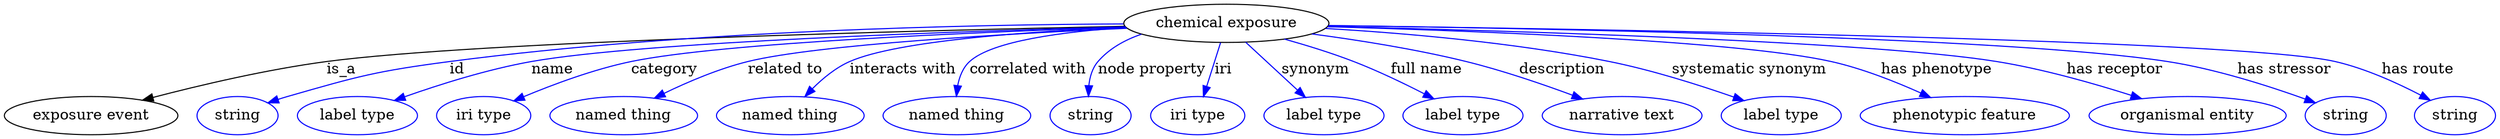 digraph {
	graph [bb="0,0,1917.2,123"];
	node [label="\N"];
	"chemical exposure"	 [height=0.5,
		label="chemical exposure",
		pos="938.69,105",
		width=2.1484];
	"exposure event"	 [height=0.5,
		pos="63.694,18",
		width=1.7693];
	"chemical exposure" -> "exposure event"	 [label=is_a,
		lp="257.69,61.5",
		pos="e,104.18,32.056 861.65,103.13 706.87,99.01 363.05,88.002 246.69,69 201.02,61.541 150.44,46.939 114.05,35.263"];
	id	 [color=blue,
		height=0.5,
		label=string,
		pos="175.69,18",
		width=0.84854];
	"chemical exposure" -> id	 [color=blue,
		label=id,
		lp="354.19,61.5",
		pos="e,199.52,29.564 862.37,102.08 725.95,96.562 445.5,83.837 348.69,69 288.49,59.774 273.25,55.91 215.69,36 213.45,35.223 211.15,34.368 \
208.86,33.465",
		style=solid];
	name	 [color=blue,
		height=0.5,
		label="label type",
		pos="269.69,18",
		width=1.2638];
	"chemical exposure" -> name	 [color=blue,
		label=name,
		lp="432.19,61.5",
		pos="e,300.56,31.407 862.02,102.21 738.16,97.277 499.58,85.923 416.69,69 379.6,61.426 339.06,46.859 309.97,35.226",
		style=solid];
	category	 [color=blue,
		height=0.5,
		label="iri type",
		pos="369.69,18",
		width=1.011];
	"chemical exposure" -> category	 [color=blue,
		label=category,
		lp="521.19,61.5",
		pos="e,395.43,30.906 862.52,101.52 755.15,96.137 564.91,84.76 497.69,69 465.07,61.35 429.81,46.798 404.58,35.19",
		style=solid];
	"related to"	 [color=blue,
		height=0.5,
		label="named thing",
		pos="479.69,18",
		width=1.5346];
	"chemical exposure" -> "related to"	 [color=blue,
		label="related to",
		lp="614.69,61.5",
		pos="e,506.93,33.891 864.06,100.26 777.06,94.216 638.81,82.873 588.69,69 563.38,61.991 536.63,49.563 515.97,38.731",
		style=solid];
	"interacts with"	 [color=blue,
		height=0.5,
		label="named thing",
		pos="607.69,18",
		width=1.5346];
	"chemical exposure" -> "interacts with"	 [color=blue,
		label="interacts with",
		lp="705.69,61.5",
		pos="e,623.51,35.628 864.68,99.773 797.12,94.167 702.78,83.996 668.69,69 654.66,62.827 641.33,52.413 630.72,42.599",
		style=solid];
	"correlated with"	 [color=blue,
		height=0.5,
		label="named thing",
		pos="735.69,18",
		width=1.5346];
	"chemical exposure" -> "correlated with"	 [color=blue,
		label="correlated with",
		lp="798.69,61.5",
		pos="e,739.08,36.173 867.84,97.715 824.66,92.002 774.64,82.698 757.69,69 750.47,63.161 745.57,54.496 742.27,45.959",
		style=solid];
	"node property"	 [color=blue,
		height=0.5,
		label=string,
		pos="839.69,18",
		width=0.84854];
	"chemical exposure" -> "node property"	 [color=blue,
		label="node property",
		lp="889.69,61.5",
		pos="e,839.99,36.356 884.79,91.866 872.43,86.574 860.38,79.211 851.69,69 846.31,62.667 843.24,54.354 841.52,46.283",
		style=solid];
	iri	 [color=blue,
		height=0.5,
		label="iri type",
		pos="924.69,18",
		width=1.011];
	"chemical exposure" -> iri	 [color=blue,
		label=iri,
		lp="939.19,61.5",
		pos="e,927.59,36.003 935.79,86.974 933.9,75.192 931.38,59.561 929.23,46.158",
		style=solid];
	synonym	 [color=blue,
		height=0.5,
		label="label type",
		pos="1024.7,18",
		width=1.2638];
	"chemical exposure" -> synonym	 [color=blue,
		label=synonym,
		lp="1013.2,61.5",
		pos="e,1007.9,34.987 956.1,87.394 968.97,74.372 986.66,56.481 1000.8,42.127",
		style=solid];
	"full name"	 [color=blue,
		height=0.5,
		label="label type",
		pos="1133.7,18",
		width=1.2638];
	"chemical exposure" -> "full name"	 [color=blue,
		label="full name",
		lp="1098.2,61.5",
		pos="e,1109.2,33.296 985.72,90.692 1003.8,84.679 1024.5,77.179 1042.7,69 1062.3,60.174 1083.4,48.537 1100.3,38.608",
		style=solid];
	description	 [color=blue,
		height=0.5,
		label="narrative text",
		pos="1254.7,18",
		width=1.6068];
	"chemical exposure" -> description	 [color=blue,
		label=description,
		lp="1202.2,61.5",
		pos="e,1222.7,33.006 1005.4,95.666 1042.2,89.697 1088.4,80.837 1128.7,69 1157.7,60.48 1189.2,47.729 1213.4,37.108",
		style=solid];
	"systematic synonym"	 [color=blue,
		height=0.5,
		label="label type",
		pos="1375.7,18",
		width=1.2638];
	"chemical exposure" -> "systematic synonym"	 [color=blue,
		label="systematic synonym",
		lp="1339.7,61.5",
		pos="e,1345.1,31.545 1013.9,100.74 1074.7,96.15 1162.1,86.937 1236.7,69 1271,60.749 1308.5,46.677 1335.9,35.402",
		style=solid];
	"has phenotype"	 [color=blue,
		height=0.5,
		label="phenotypic feature",
		pos="1515.7,18",
		width=2.1304];
	"chemical exposure" -> "has phenotype"	 [color=blue,
		label="has phenotype",
		lp="1482.2,61.5",
		pos="e,1485.2,34.806 1015.1,102.14 1126.8,97.425 1329,86.747 1399.7,69 1426.2,62.341 1454.3,50.132 1476.2,39.329",
		style=solid];
	"has receptor"	 [color=blue,
		height=0.5,
		label="organismal entity",
		pos="1682.7,18",
		width=2.022];
	"chemical exposure" -> "has receptor"	 [color=blue,
		label="has receptor",
		lp="1617.2,61.5",
		pos="e,1644.4,33.468 1015.5,102.7 1151.8,98.22 1430.2,87.144 1525.7,69 1563.2,61.883 1604.1,48.381 1634.8,37.057",
		style=solid];
	"has stressor"	 [color=blue,
		height=0.5,
		label=string,
		pos="1803.7,18",
		width=0.84854];
	"chemical exposure" -> "has stressor"	 [color=blue,
		label="has stressor",
		lp="1748.7,61.5",
		pos="e,1780,29.583 1016,103.47 1175,99.926 1533.9,89.843 1654.7,69 1705,60.322 1717,54.073 1764.7,36 1766.6,35.287 1768.5,34.524 1770.4,\
33.73",
		style=solid];
	"has route"	 [color=blue,
		height=0.5,
		label=string,
		pos="1886.7,18",
		width=0.84854];
	"chemical exposure" -> "has route"	 [color=blue,
		label="has route",
		lp="1847.7,61.5",
		pos="e,1866.2,31.49 1015.9,103.56 1210.7,99.659 1711.6,87.911 1784.7,69 1810.7,62.281 1837.7,48.381 1857.5,36.787",
		style=solid];
}
